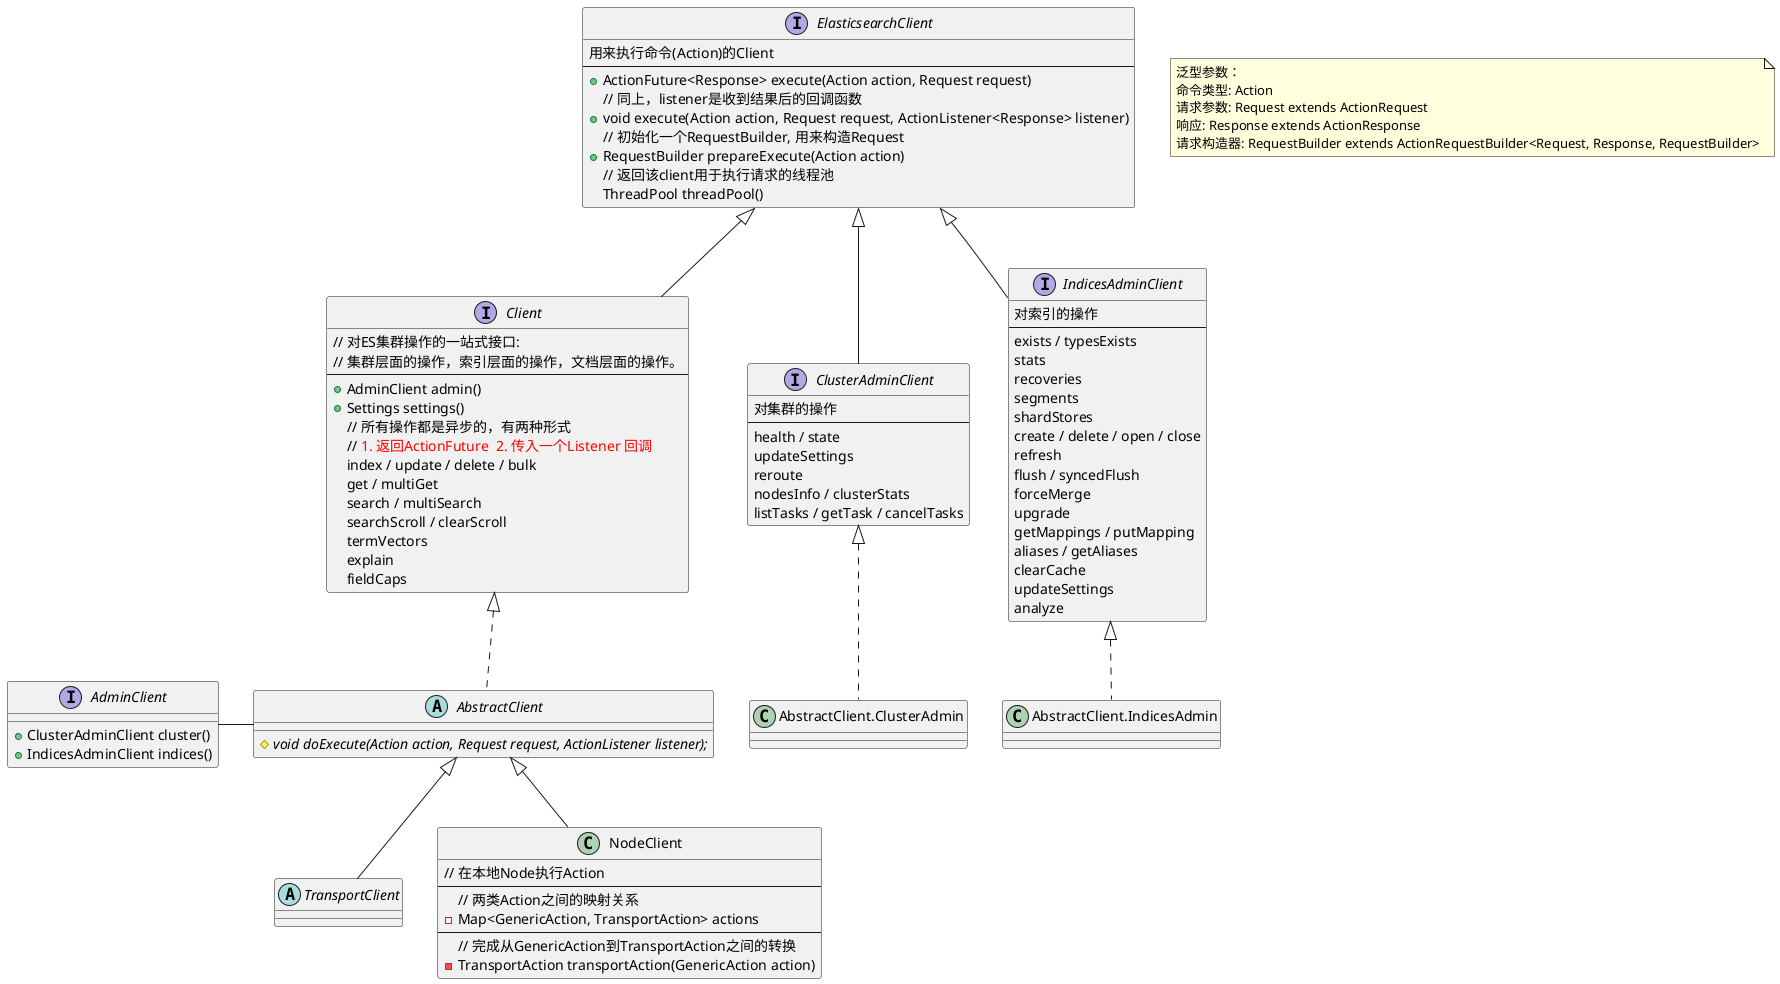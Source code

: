 @startuml

set namespaceSeparator ::

note as N1
    泛型参数：
    命令类型: Action
    请求参数: Request extends ActionRequest
    响应: Response extends ActionResponse
    请求构造器: RequestBuilder extends ActionRequestBuilder<Request, Response, RequestBuilder>
end note

interface ElasticsearchClient{
    用来执行命令(Action)的Client
    ---
    +ActionFuture<Response> execute(Action action, Request request)
    // 同上，listener是收到结果后的回调函数
    +void execute(Action action, Request request, ActionListener<Response> listener)
    // 初始化一个RequestBuilder, 用来构造Request
    +RequestBuilder prepareExecute(Action action)
    // 返回该client用于执行请求的线程池
    ThreadPool threadPool()
}

interface Client extends ElasticsearchClient{
    // 对ES集群操作的一站式接口:
    // 集群层面的操作，索引层面的操作，文档层面的操作。
    ---
    +AdminClient admin()
    +Settings settings()
    // 所有操作都是异步的，有两种形式
    // <font color="red">1. 返回ActionFuture  2. 传入一个Listener 回调
    index / update / delete / bulk
    get / multiGet
    search / multiSearch
    searchScroll / clearScroll
    termVectors
    explain
    fieldCaps
}

abstract class AbstractClient implements Client{
    #{abstract} void doExecute(Action action, Request request, ActionListener listener);
}

interface ClusterAdminClient extends ElasticsearchClient{
    对集群的操作
    ---
    health / state
    updateSettings
    reroute
    nodesInfo / clusterStats
    listTasks / getTask / cancelTasks
}

class AbstractClient.ClusterAdmin implements ClusterAdminClient{
}

interface IndicesAdminClient extends ElasticsearchClient{
    对索引的操作
    ---
    exists / typesExists
    stats
    recoveries
    segments
    shardStores
    create / delete / open / close
    refresh
    flush / syncedFlush
    forceMerge
    upgrade
    getMappings / putMapping
    aliases / getAliases
    clearCache
    updateSettings
    analyze
}

class AbstractClient.IndicesAdmin implements IndicesAdminClient{
}

abstract class TransportClient extends AbstractClient{
}

class NodeClient extends AbstractClient{
    // 在本地Node执行Action
    ---
    // 两类Action之间的映射关系
    -Map<GenericAction, TransportAction> actions
    ---
    // 完成从GenericAction到TransportAction之间的转换
    -TransportAction transportAction(GenericAction action)
}

interface AdminClient{
    +ClusterAdminClient cluster()
    +IndicesAdminClient indices()
}

AbstractClient -left-- AdminClient
@enduml